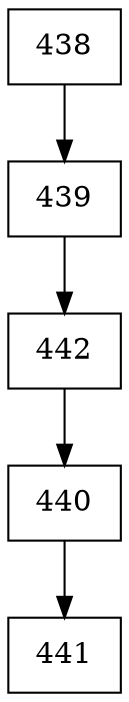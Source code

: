 digraph G {
  node [shape=record];
  node0 [label="{438}"];
  node0 -> node1;
  node1 [label="{439}"];
  node1 -> node2;
  node2 [label="{442}"];
  node2 -> node3;
  node3 [label="{440}"];
  node3 -> node4;
  node4 [label="{441}"];
}
